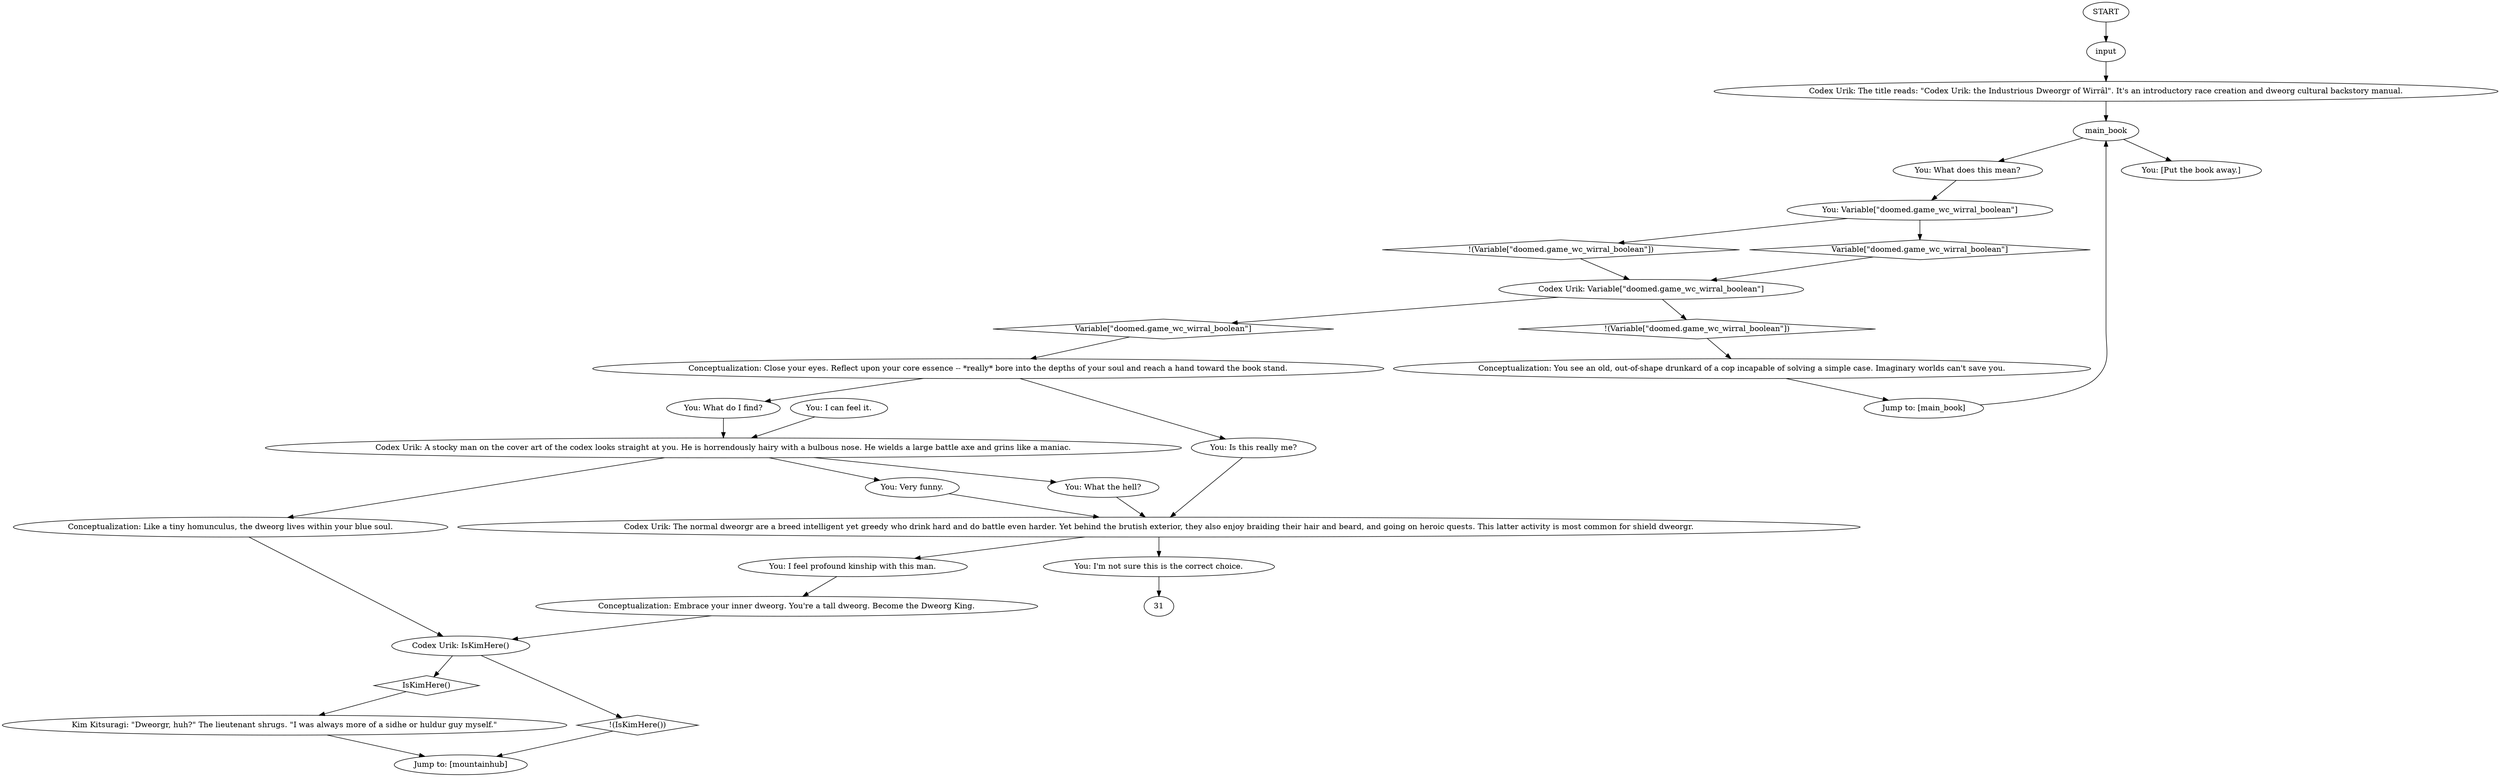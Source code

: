 # INVENTORY / CODEX URIK
# An introductory race creation and dweorg cultural backstory manual available to purchase in the board game mountain.
# ==================================================
digraph G {
	  0 [label="START"];
	  1 [label="input"];
	  2 [label="Codex Urik: The normal dweorgr are a breed intelligent yet greedy who drink hard and do battle even harder. Yet behind the brutish exterior, they also enjoy braiding their hair and beard, and going on heroic quests. This latter activity is most common for shield dweorgr."];
	  3 [label="Jump to: [main_book]"];
	  4 [label="Codex Urik: The title reads: \"Codex Urik: the Industrious Dweorgr of Wirrâl\". It's an introductory race creation and dweorg cultural backstory manual."];
	  5 [label="Codex Urik: Variable[\"doomed.game_wc_wirral_boolean\"]"];
	  6 [label="Variable[\"doomed.game_wc_wirral_boolean\"]", shape=diamond];
	  7 [label="!(Variable[\"doomed.game_wc_wirral_boolean\"])", shape=diamond];
	  8 [label="You: Very funny."];
	  9 [label="Conceptualization: Embrace your inner dweorg. You're a tall dweorg. Become the Dweorg King."];
	  10 [label="main_book"];
	  11 [label="You: I'm not sure this is the correct choice."];
	  12 [label="Conceptualization: You see an old, out-of-shape drunkard of a cop incapable of solving a simple case. Imaginary worlds can't save you."];
	  13 [label="Kim Kitsuragi: \"Dweorgr, huh?\" The lieutenant shrugs. \"I was always more of a sidhe or huldur guy myself.\""];
	  14 [label="You: I feel profound kinship with this man."];
	  15 [label="Conceptualization: Close your eyes. Reflect upon your core essence -- *really* bore into the depths of your soul and reach a hand toward the book stand."];
	  16 [label="You: What do I find?"];
	  17 [label="Jump to: [mountainhub]"];
	  18 [label="Codex Urik: A stocky man on the cover art of the codex looks straight at you. He is horrendously hairy with a bulbous nose. He wields a large battle axe and grins like a maniac."];
	  19 [label="You: What does this mean?"];
	  20 [label="You: Variable[\"doomed.game_wc_wirral_boolean\"]"];
	  21 [label="Variable[\"doomed.game_wc_wirral_boolean\"]", shape=diamond];
	  22 [label="!(Variable[\"doomed.game_wc_wirral_boolean\"])", shape=diamond];
	  23 [label="You: What the hell?"];
	  24 [label="Codex Urik: IsKimHere()"];
	  25 [label="IsKimHere()", shape=diamond];
	  26 [label="!(IsKimHere())", shape=diamond];
	  27 [label="You: [Put the book away.]"];
	  28 [label="You: I can feel it."];
	  29 [label="You: Is this really me?"];
	  30 [label="Conceptualization: Like a tiny homunculus, the dweorg lives within your blue soul."];
	  0 -> 1
	  1 -> 4
	  2 -> 11
	  2 -> 14
	  3 -> 10
	  4 -> 10
	  5 -> 6
	  5 -> 7
	  6 -> 15
	  7 -> 12
	  8 -> 2
	  9 -> 24
	  10 -> 27
	  10 -> 19
	  11 -> 31
	  12 -> 3
	  13 -> 17
	  14 -> 9
	  15 -> 16
	  15 -> 29
	  16 -> 18
	  18 -> 8
	  18 -> 30
	  18 -> 23
	  19 -> 20
	  20 -> 21
	  20 -> 22
	  21 -> 5
	  22 -> 5
	  23 -> 2
	  24 -> 25
	  24 -> 26
	  25 -> 13
	  26 -> 17
	  28 -> 18
	  29 -> 2
	  30 -> 24
}

